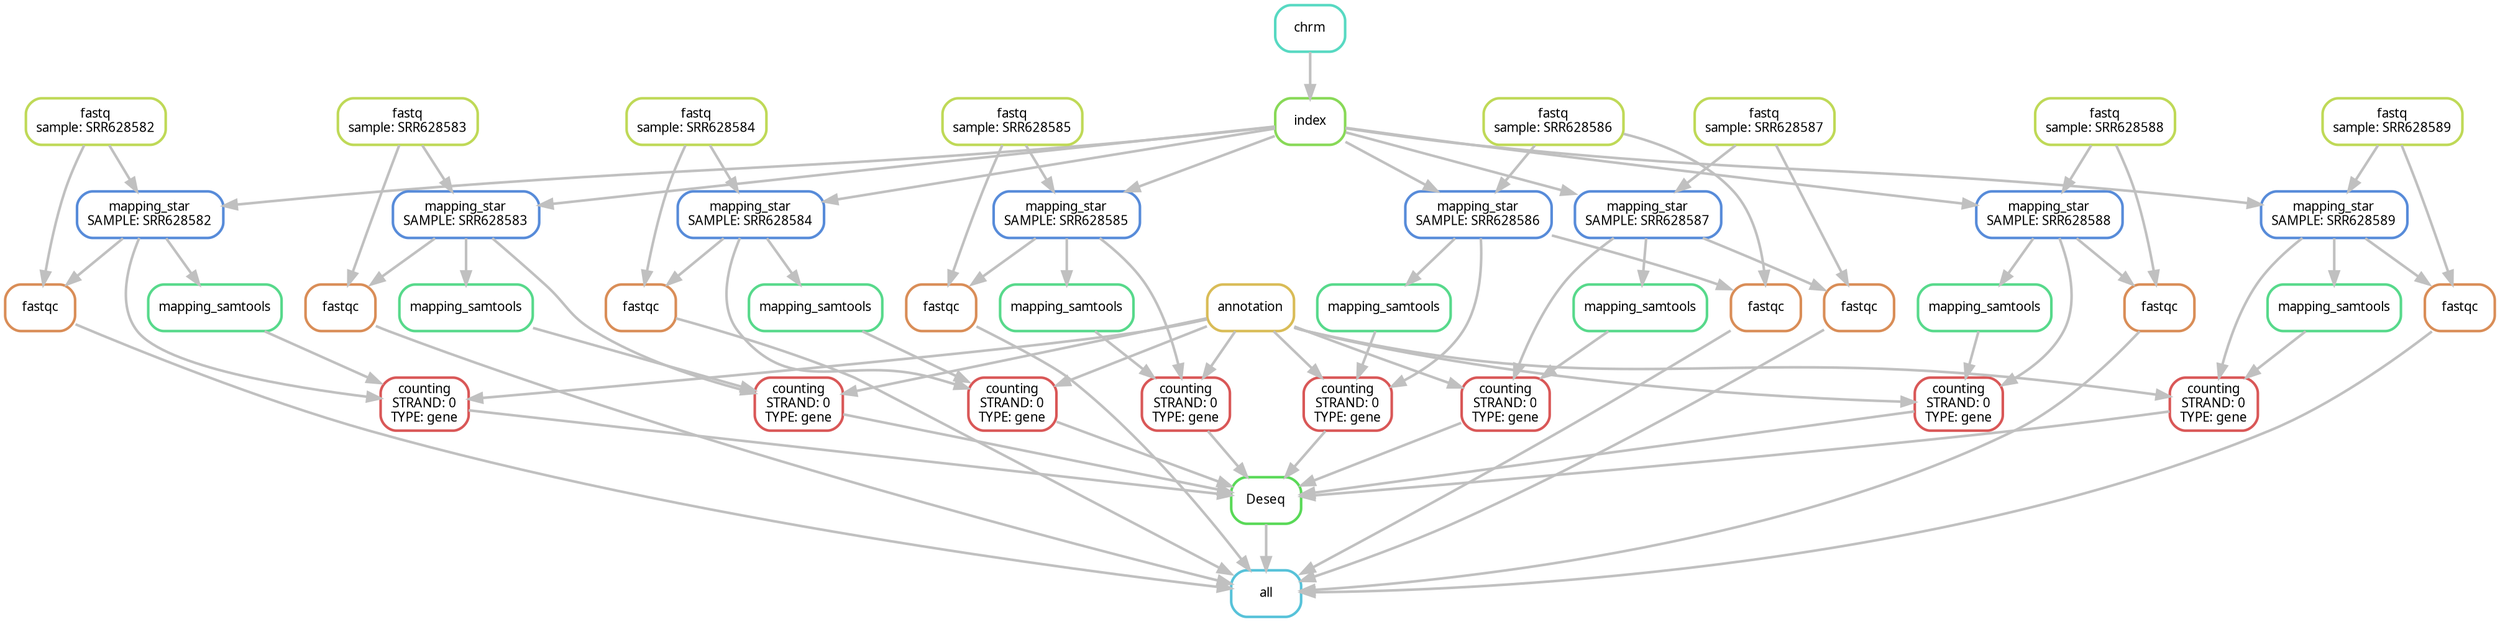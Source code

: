 digraph snakemake_dag {
    graph[bgcolor=white, margin=0];
    node[shape=box, style=rounded, fontname=sans,                 fontsize=10, penwidth=2];
    edge[penwidth=2, color=grey];
	0[label = "all", color = "0.53 0.6 0.85", style="rounded"];
	1[label = "fastqc", color = "0.07 0.6 0.85", style="rounded"];
	2[label = "mapping_star\nSAMPLE: SRR628582", color = "0.60 0.6 0.85", style="rounded"];
	3[label = "index", color = "0.27 0.6 0.85", style="rounded"];
	4[label = "chrm", color = "0.47 0.6 0.85", style="rounded"];
	5[label = "fastq\nsample: SRR628582", color = "0.20 0.6 0.85", style="rounded"];
	6[label = "fastqc", color = "0.07 0.6 0.85", style="rounded"];
	7[label = "mapping_star\nSAMPLE: SRR628583", color = "0.60 0.6 0.85", style="rounded"];
	8[label = "fastq\nsample: SRR628583", color = "0.20 0.6 0.85", style="rounded"];
	9[label = "fastqc", color = "0.07 0.6 0.85", style="rounded"];
	10[label = "mapping_star\nSAMPLE: SRR628584", color = "0.60 0.6 0.85", style="rounded"];
	11[label = "fastq\nsample: SRR628584", color = "0.20 0.6 0.85", style="rounded"];
	12[label = "fastqc", color = "0.07 0.6 0.85", style="rounded"];
	13[label = "mapping_star\nSAMPLE: SRR628585", color = "0.60 0.6 0.85", style="rounded"];
	14[label = "fastq\nsample: SRR628585", color = "0.20 0.6 0.85", style="rounded"];
	15[label = "fastqc", color = "0.07 0.6 0.85", style="rounded"];
	16[label = "mapping_star\nSAMPLE: SRR628586", color = "0.60 0.6 0.85", style="rounded"];
	17[label = "fastq\nsample: SRR628586", color = "0.20 0.6 0.85", style="rounded"];
	18[label = "fastqc", color = "0.07 0.6 0.85", style="rounded"];
	19[label = "mapping_star\nSAMPLE: SRR628587", color = "0.60 0.6 0.85", style="rounded"];
	20[label = "fastq\nsample: SRR628587", color = "0.20 0.6 0.85", style="rounded"];
	21[label = "fastqc", color = "0.07 0.6 0.85", style="rounded"];
	22[label = "mapping_star\nSAMPLE: SRR628588", color = "0.60 0.6 0.85", style="rounded"];
	23[label = "fastq\nsample: SRR628588", color = "0.20 0.6 0.85", style="rounded"];
	24[label = "fastqc", color = "0.07 0.6 0.85", style="rounded"];
	25[label = "mapping_star\nSAMPLE: SRR628589", color = "0.60 0.6 0.85", style="rounded"];
	26[label = "fastq\nsample: SRR628589", color = "0.20 0.6 0.85", style="rounded"];
	27[label = "Deseq", color = "0.33 0.6 0.85", style="rounded"];
	28[label = "counting\nSTRAND: 0\nTYPE: gene", color = "0.00 0.6 0.85", style="rounded"];
	29[label = "mapping_samtools", color = "0.40 0.6 0.85", style="rounded"];
	30[label = "annotation", color = "0.13 0.6 0.85", style="rounded"];
	31[label = "counting\nSTRAND: 0\nTYPE: gene", color = "0.00 0.6 0.85", style="rounded"];
	32[label = "mapping_samtools", color = "0.40 0.6 0.85", style="rounded"];
	33[label = "counting\nSTRAND: 0\nTYPE: gene", color = "0.00 0.6 0.85", style="rounded"];
	34[label = "mapping_samtools", color = "0.40 0.6 0.85", style="rounded"];
	35[label = "counting\nSTRAND: 0\nTYPE: gene", color = "0.00 0.6 0.85", style="rounded"];
	36[label = "mapping_samtools", color = "0.40 0.6 0.85", style="rounded"];
	37[label = "counting\nSTRAND: 0\nTYPE: gene", color = "0.00 0.6 0.85", style="rounded"];
	38[label = "mapping_samtools", color = "0.40 0.6 0.85", style="rounded"];
	39[label = "counting\nSTRAND: 0\nTYPE: gene", color = "0.00 0.6 0.85", style="rounded"];
	40[label = "mapping_samtools", color = "0.40 0.6 0.85", style="rounded"];
	41[label = "counting\nSTRAND: 0\nTYPE: gene", color = "0.00 0.6 0.85", style="rounded"];
	42[label = "mapping_samtools", color = "0.40 0.6 0.85", style="rounded"];
	43[label = "counting\nSTRAND: 0\nTYPE: gene", color = "0.00 0.6 0.85", style="rounded"];
	44[label = "mapping_samtools", color = "0.40 0.6 0.85", style="rounded"];
	1 -> 0
	6 -> 0
	9 -> 0
	12 -> 0
	15 -> 0
	18 -> 0
	21 -> 0
	24 -> 0
	27 -> 0
	2 -> 1
	5 -> 1
	3 -> 2
	5 -> 2
	4 -> 3
	7 -> 6
	8 -> 6
	3 -> 7
	8 -> 7
	10 -> 9
	11 -> 9
	3 -> 10
	11 -> 10
	13 -> 12
	14 -> 12
	3 -> 13
	14 -> 13
	16 -> 15
	17 -> 15
	3 -> 16
	17 -> 16
	19 -> 18
	20 -> 18
	3 -> 19
	20 -> 19
	22 -> 21
	23 -> 21
	3 -> 22
	23 -> 22
	25 -> 24
	26 -> 24
	3 -> 25
	26 -> 25
	28 -> 27
	31 -> 27
	33 -> 27
	35 -> 27
	37 -> 27
	39 -> 27
	41 -> 27
	43 -> 27
	2 -> 28
	29 -> 28
	30 -> 28
	2 -> 29
	7 -> 31
	32 -> 31
	30 -> 31
	7 -> 32
	10 -> 33
	34 -> 33
	30 -> 33
	10 -> 34
	13 -> 35
	36 -> 35
	30 -> 35
	13 -> 36
	16 -> 37
	38 -> 37
	30 -> 37
	16 -> 38
	19 -> 39
	40 -> 39
	30 -> 39
	19 -> 40
	22 -> 41
	42 -> 41
	30 -> 41
	22 -> 42
	25 -> 43
	44 -> 43
	30 -> 43
	25 -> 44
}            
